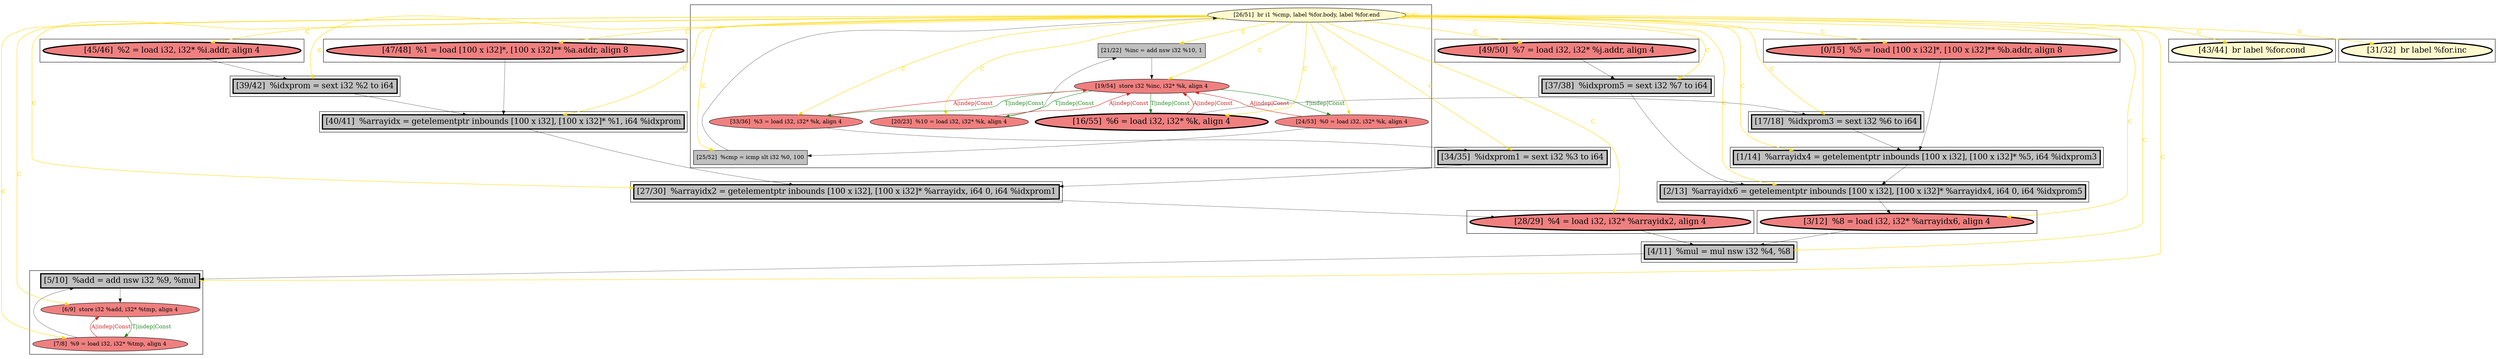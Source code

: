 
digraph G {



node331->node327 [style=solid,color=gold,label="C",penwidth=1.0,fontcolor=gold ]
node326->node325 [style=solid,color=forestgreen,label="T|indep|Const",penwidth=1.0,fontcolor=forestgreen ]
node326->node329 [style=solid,color=forestgreen,label="T|indep|Const",penwidth=1.0,fontcolor=forestgreen ]
node326->node330 [style=solid,color=forestgreen,label="T|indep|Const",penwidth=1.0,fontcolor=forestgreen ]
node330->node326 [style=solid,color=firebrick3,label="A|indep|Const",penwidth=1.0,fontcolor=firebrick3 ]
node331->node332 [style=solid,color=gold,label="C",penwidth=1.0,fontcolor=gold ]
node321->node317 [style=solid,color=black,label="",penwidth=0.5,fontcolor=black ]
node337->node338 [style=solid,color=black,label="",penwidth=0.5,fontcolor=black ]
node330->node332 [style=solid,color=black,label="",penwidth=0.5,fontcolor=black ]
node319->node318 [style=solid,color=firebrick3,label="A|indep|Const",penwidth=1.0,fontcolor=firebrick3 ]
node332->node331 [style=solid,color=black,label="",penwidth=0.5,fontcolor=black ]
node343->node320 [style=solid,color=black,label="",penwidth=0.5,fontcolor=black ]
node333->node321 [style=solid,color=black,label="",penwidth=0.5,fontcolor=black ]
node320->node321 [style=solid,color=black,label="",penwidth=0.5,fontcolor=black ]
node341->node342 [style=solid,color=black,label="",penwidth=0.5,fontcolor=black ]
node331->node335 [style=solid,color=gold,label="C",penwidth=1.0,fontcolor=gold ]
node331->node331 [style=solid,color=gold,label="C",penwidth=1.0,fontcolor=gold ]
node331->node319 [style=solid,color=gold,label="C",penwidth=1.0,fontcolor=gold ]
node331->node329 [style=solid,color=gold,label="C",penwidth=1.0,fontcolor=gold ]
node331->node342 [style=solid,color=gold,label="C",penwidth=1.0,fontcolor=gold ]
node331->node338 [style=solid,color=gold,label="C",penwidth=1.0,fontcolor=gold ]
node328->node326 [style=solid,color=firebrick3,label="A|indep|Const",penwidth=1.0,fontcolor=firebrick3 ]
node327->node326 [style=solid,color=black,label="",penwidth=0.5,fontcolor=black ]
node344->node339 [style=solid,color=black,label="",penwidth=0.5,fontcolor=black ]
node331->node318 [style=solid,color=gold,label="C",penwidth=1.0,fontcolor=gold ]
node331->node333 [style=solid,color=gold,label="C",penwidth=1.0,fontcolor=gold ]
node331->node322 [style=solid,color=gold,label="C",penwidth=1.0,fontcolor=gold ]
node331->node340 [style=solid,color=gold,label="C",penwidth=1.0,fontcolor=gold ]
node340->node343 [style=solid,color=black,label="",penwidth=0.5,fontcolor=black ]
node331->node343 [style=solid,color=gold,label="C",penwidth=1.0,fontcolor=gold ]
node325->node327 [style=solid,color=black,label="",penwidth=0.5,fontcolor=black ]
node331->node317 [style=solid,color=gold,label="C",penwidth=1.0,fontcolor=gold ]
node318->node319 [style=solid,color=forestgreen,label="T|indep|Const",penwidth=1.0,fontcolor=forestgreen ]
node328->node335 [style=solid,color=black,label="",penwidth=0.5,fontcolor=black ]
node331->node320 [style=solid,color=gold,label="C",penwidth=1.0,fontcolor=gold ]
node331->node341 [style=solid,color=gold,label="C",penwidth=1.0,fontcolor=gold ]
node331->node330 [style=solid,color=gold,label="C",penwidth=1.0,fontcolor=gold ]
node331->node321 [style=solid,color=gold,label="C",penwidth=1.0,fontcolor=gold ]
node323->node340 [style=solid,color=black,label="",penwidth=0.5,fontcolor=black ]
node331->node334 [style=solid,color=gold,label="C",penwidth=1.0,fontcolor=gold ]
node329->node341 [style=solid,color=black,label="",penwidth=0.5,fontcolor=black ]
node331->node339 [style=solid,color=gold,label="C",penwidth=1.0,fontcolor=gold ]
node331->node324 [style=solid,color=gold,label="C",penwidth=1.0,fontcolor=gold ]
node338->node342 [style=solid,color=black,label="",penwidth=0.5,fontcolor=black ]
node331->node328 [style=solid,color=gold,label="C",penwidth=1.0,fontcolor=gold ]
node326->node328 [style=solid,color=forestgreen,label="T|indep|Const",penwidth=1.0,fontcolor=forestgreen ]
node325->node326 [style=solid,color=firebrick3,label="A|indep|Const",penwidth=1.0,fontcolor=firebrick3 ]
node339->node343 [style=solid,color=black,label="",penwidth=0.5,fontcolor=black ]
node331->node344 [style=solid,color=gold,label="C",penwidth=1.0,fontcolor=gold ]
node331->node325 [style=solid,color=gold,label="C",penwidth=1.0,fontcolor=gold ]
node331->node336 [style=solid,color=gold,label="C",penwidth=1.0,fontcolor=gold ]
node317->node318 [style=solid,color=black,label="",penwidth=0.5,fontcolor=black ]
node331->node326 [style=solid,color=gold,label="C",penwidth=1.0,fontcolor=gold ]
node342->node333 [style=solid,color=black,label="",penwidth=0.5,fontcolor=black ]
node334->node322 [style=solid,color=black,label="",penwidth=0.5,fontcolor=black ]
node331->node337 [style=solid,color=gold,label="C",penwidth=1.0,fontcolor=gold ]
node331->node323 [style=solid,color=gold,label="C",penwidth=1.0,fontcolor=gold ]
node319->node317 [style=solid,color=black,label="",penwidth=0.5,fontcolor=black ]
node329->node326 [style=solid,color=firebrick3,label="A|indep|Const",penwidth=1.0,fontcolor=firebrick3 ]
node322->node338 [style=solid,color=black,label="",penwidth=0.5,fontcolor=black ]
node335->node339 [style=solid,color=black,label="",penwidth=0.5,fontcolor=black ]


subgraph cluster18 {


node344 [penwidth=3.0,fontsize=20,fillcolor=lightcoral,label="[0/15]  %5 = load [100 x i32]*, [100 x i32]** %b.addr, align 8",shape=ellipse,style=filled ]



}

subgraph cluster16 {


node342 [penwidth=3.0,fontsize=20,fillcolor=grey,label="[27/30]  %arrayidx2 = getelementptr inbounds [100 x i32], [100 x i32]* %arrayidx, i64 0, i64 %idxprom1",shape=rectangle,style=filled ]



}

subgraph cluster17 {


node343 [penwidth=3.0,fontsize=20,fillcolor=grey,label="[2/13]  %arrayidx6 = getelementptr inbounds [100 x i32], [100 x i32]* %arrayidx4, i64 0, i64 %idxprom5",shape=rectangle,style=filled ]



}

subgraph cluster4 {


node323 [penwidth=3.0,fontsize=20,fillcolor=lightcoral,label="[49/50]  %7 = load i32, i32* %j.addr, align 4",shape=ellipse,style=filled ]



}

subgraph cluster3 {


node322 [penwidth=3.0,fontsize=20,fillcolor=grey,label="[39/42]  %idxprom = sext i32 %2 to i64",shape=rectangle,style=filled ]



}

subgraph cluster2 {


node321 [penwidth=3.0,fontsize=20,fillcolor=grey,label="[4/11]  %mul = mul nsw i32 %4, %8",shape=rectangle,style=filled ]



}

subgraph cluster1 {


node320 [penwidth=3.0,fontsize=20,fillcolor=lightcoral,label="[3/12]  %8 = load i32, i32* %arrayidx6, align 4",shape=ellipse,style=filled ]



}

subgraph cluster12 {


node338 [penwidth=3.0,fontsize=20,fillcolor=grey,label="[40/41]  %arrayidx = getelementptr inbounds [100 x i32], [100 x i32]* %1, i64 %idxprom",shape=rectangle,style=filled ]



}

subgraph cluster5 {


node324 [penwidth=3.0,fontsize=20,fillcolor=lemonchiffon,label="[43/44]  br label %for.cond",shape=ellipse,style=filled ]



}

subgraph cluster0 {


node319 [fillcolor=lightcoral,label="[7/8]  %9 = load i32, i32* %tmp, align 4",shape=ellipse,style=filled ]
node317 [penwidth=3.0,fontsize=20,fillcolor=grey,label="[5/10]  %add = add nsw i32 %9, %mul",shape=rectangle,style=filled ]
node318 [fillcolor=lightcoral,label="[6/9]  store i32 %add, i32* %tmp, align 4",shape=ellipse,style=filled ]



}

subgraph cluster6 {


node332 [fillcolor=grey,label="[25/52]  %cmp = icmp slt i32 %0, 100",shape=rectangle,style=filled ]
node331 [fillcolor=lemonchiffon,label="[26/51]  br i1 %cmp, label %for.body, label %for.end",shape=ellipse,style=filled ]
node326 [fillcolor=lightcoral,label="[19/54]  store i32 %inc, i32* %k, align 4",shape=ellipse,style=filled ]
node330 [fillcolor=lightcoral,label="[24/53]  %0 = load i32, i32* %k, align 4",shape=ellipse,style=filled ]
node325 [fillcolor=lightcoral,label="[20/23]  %10 = load i32, i32* %k, align 4",shape=ellipse,style=filled ]
node327 [fillcolor=grey,label="[21/22]  %inc = add nsw i32 %10, 1",shape=rectangle,style=filled ]
node328 [penwidth=3.0,fontsize=20,fillcolor=lightcoral,label="[16/55]  %6 = load i32, i32* %k, align 4",shape=ellipse,style=filled ]
node329 [fillcolor=lightcoral,label="[33/36]  %3 = load i32, i32* %k, align 4",shape=ellipse,style=filled ]



}

subgraph cluster14 {


node340 [penwidth=3.0,fontsize=20,fillcolor=grey,label="[37/38]  %idxprom5 = sext i32 %7 to i64",shape=rectangle,style=filled ]



}

subgraph cluster7 {


node333 [penwidth=3.0,fontsize=20,fillcolor=lightcoral,label="[28/29]  %4 = load i32, i32* %arrayidx2, align 4",shape=ellipse,style=filled ]



}

subgraph cluster8 {


node334 [penwidth=3.0,fontsize=20,fillcolor=lightcoral,label="[45/46]  %2 = load i32, i32* %i.addr, align 4",shape=ellipse,style=filled ]



}

subgraph cluster9 {


node335 [penwidth=3.0,fontsize=20,fillcolor=grey,label="[17/18]  %idxprom3 = sext i32 %6 to i64",shape=rectangle,style=filled ]



}

subgraph cluster10 {


node336 [penwidth=3.0,fontsize=20,fillcolor=lemonchiffon,label="[31/32]  br label %for.inc",shape=ellipse,style=filled ]



}

subgraph cluster11 {


node337 [penwidth=3.0,fontsize=20,fillcolor=lightcoral,label="[47/48]  %1 = load [100 x i32]*, [100 x i32]** %a.addr, align 8",shape=ellipse,style=filled ]



}

subgraph cluster13 {


node339 [penwidth=3.0,fontsize=20,fillcolor=grey,label="[1/14]  %arrayidx4 = getelementptr inbounds [100 x i32], [100 x i32]* %5, i64 %idxprom3",shape=rectangle,style=filled ]



}

subgraph cluster15 {


node341 [penwidth=3.0,fontsize=20,fillcolor=grey,label="[34/35]  %idxprom1 = sext i32 %3 to i64",shape=rectangle,style=filled ]



}

}

